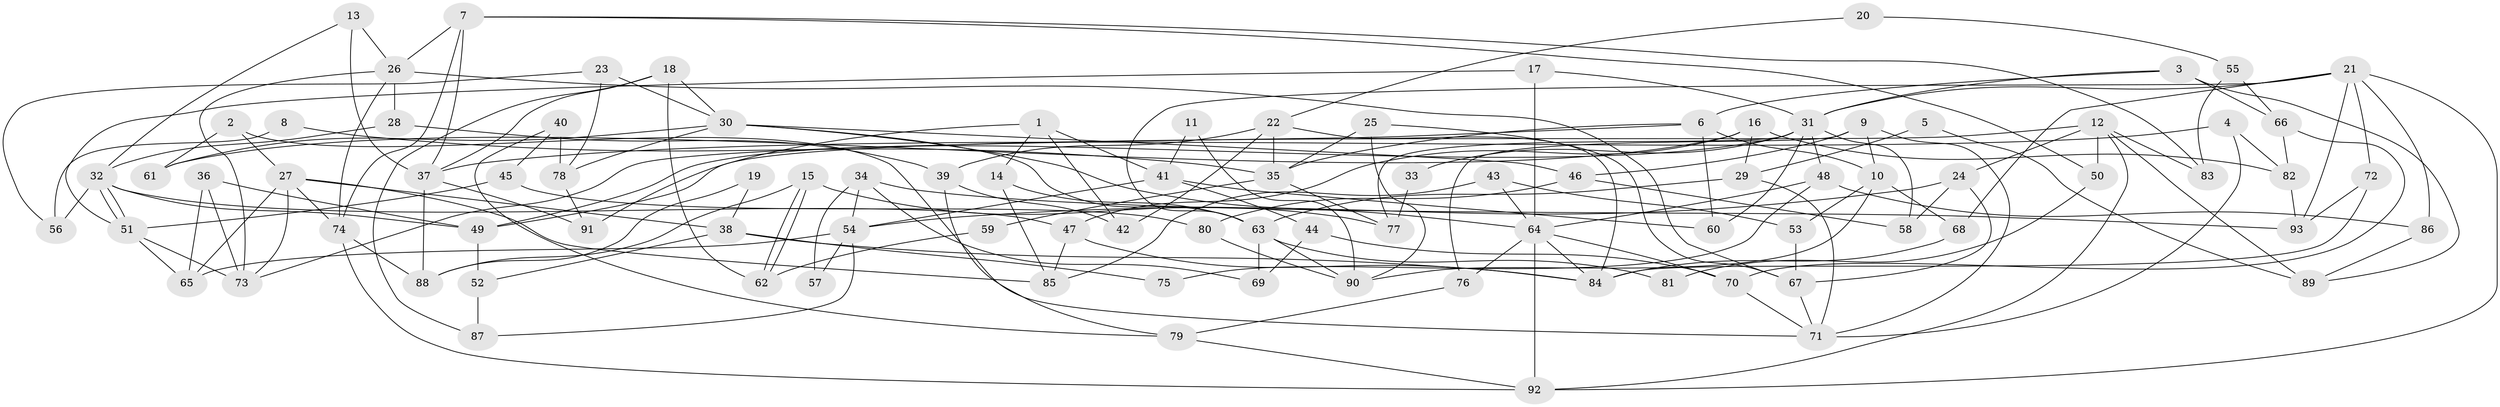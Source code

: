 // Generated by graph-tools (version 1.1) at 2025/36/03/09/25 02:36:11]
// undirected, 93 vertices, 186 edges
graph export_dot {
graph [start="1"]
  node [color=gray90,style=filled];
  1;
  2;
  3;
  4;
  5;
  6;
  7;
  8;
  9;
  10;
  11;
  12;
  13;
  14;
  15;
  16;
  17;
  18;
  19;
  20;
  21;
  22;
  23;
  24;
  25;
  26;
  27;
  28;
  29;
  30;
  31;
  32;
  33;
  34;
  35;
  36;
  37;
  38;
  39;
  40;
  41;
  42;
  43;
  44;
  45;
  46;
  47;
  48;
  49;
  50;
  51;
  52;
  53;
  54;
  55;
  56;
  57;
  58;
  59;
  60;
  61;
  62;
  63;
  64;
  65;
  66;
  67;
  68;
  69;
  70;
  71;
  72;
  73;
  74;
  75;
  76;
  77;
  78;
  79;
  80;
  81;
  82;
  83;
  84;
  85;
  86;
  87;
  88;
  89;
  90;
  91;
  92;
  93;
  1 -- 14;
  1 -- 42;
  1 -- 41;
  1 -- 91;
  2 -- 27;
  2 -- 71;
  2 -- 61;
  3 -- 31;
  3 -- 89;
  3 -- 6;
  3 -- 66;
  4 -- 71;
  4 -- 37;
  4 -- 82;
  5 -- 89;
  5 -- 29;
  6 -- 35;
  6 -- 10;
  6 -- 60;
  6 -- 73;
  7 -- 74;
  7 -- 26;
  7 -- 37;
  7 -- 50;
  7 -- 83;
  8 -- 56;
  8 -- 35;
  9 -- 76;
  9 -- 10;
  9 -- 46;
  9 -- 71;
  10 -- 68;
  10 -- 53;
  10 -- 90;
  11 -- 41;
  11 -- 90;
  12 -- 24;
  12 -- 92;
  12 -- 49;
  12 -- 50;
  12 -- 83;
  12 -- 89;
  13 -- 32;
  13 -- 26;
  13 -- 37;
  14 -- 63;
  14 -- 85;
  15 -- 62;
  15 -- 62;
  15 -- 88;
  15 -- 77;
  16 -- 47;
  16 -- 29;
  16 -- 61;
  16 -- 82;
  17 -- 31;
  17 -- 51;
  17 -- 64;
  18 -- 30;
  18 -- 37;
  18 -- 62;
  18 -- 87;
  19 -- 38;
  19 -- 88;
  20 -- 55;
  20 -- 22;
  21 -- 93;
  21 -- 72;
  21 -- 31;
  21 -- 63;
  21 -- 68;
  21 -- 86;
  21 -- 92;
  22 -- 39;
  22 -- 84;
  22 -- 35;
  22 -- 42;
  23 -- 30;
  23 -- 78;
  23 -- 56;
  24 -- 58;
  24 -- 67;
  24 -- 54;
  25 -- 67;
  25 -- 90;
  25 -- 35;
  26 -- 73;
  26 -- 74;
  26 -- 28;
  26 -- 67;
  27 -- 73;
  27 -- 65;
  27 -- 38;
  27 -- 74;
  27 -- 85;
  28 -- 32;
  28 -- 39;
  29 -- 63;
  29 -- 71;
  30 -- 61;
  30 -- 64;
  30 -- 46;
  30 -- 63;
  30 -- 78;
  31 -- 77;
  31 -- 33;
  31 -- 48;
  31 -- 49;
  31 -- 58;
  31 -- 60;
  32 -- 51;
  32 -- 51;
  32 -- 49;
  32 -- 47;
  32 -- 56;
  33 -- 77;
  34 -- 54;
  34 -- 69;
  34 -- 57;
  34 -- 93;
  35 -- 59;
  35 -- 77;
  36 -- 49;
  36 -- 73;
  36 -- 65;
  37 -- 88;
  37 -- 91;
  38 -- 52;
  38 -- 75;
  38 -- 84;
  39 -- 79;
  39 -- 42;
  40 -- 45;
  40 -- 78;
  40 -- 79;
  41 -- 60;
  41 -- 44;
  41 -- 54;
  43 -- 85;
  43 -- 64;
  43 -- 53;
  44 -- 70;
  44 -- 69;
  45 -- 80;
  45 -- 51;
  46 -- 58;
  46 -- 80;
  47 -- 84;
  47 -- 85;
  48 -- 64;
  48 -- 75;
  48 -- 86;
  49 -- 52;
  50 -- 81;
  51 -- 65;
  51 -- 73;
  52 -- 87;
  53 -- 67;
  54 -- 57;
  54 -- 65;
  54 -- 87;
  55 -- 83;
  55 -- 66;
  59 -- 62;
  63 -- 69;
  63 -- 81;
  63 -- 90;
  64 -- 70;
  64 -- 76;
  64 -- 84;
  64 -- 92;
  66 -- 82;
  66 -- 70;
  67 -- 71;
  68 -- 84;
  70 -- 71;
  72 -- 84;
  72 -- 93;
  74 -- 92;
  74 -- 88;
  76 -- 79;
  78 -- 91;
  79 -- 92;
  80 -- 90;
  82 -- 93;
  86 -- 89;
}
